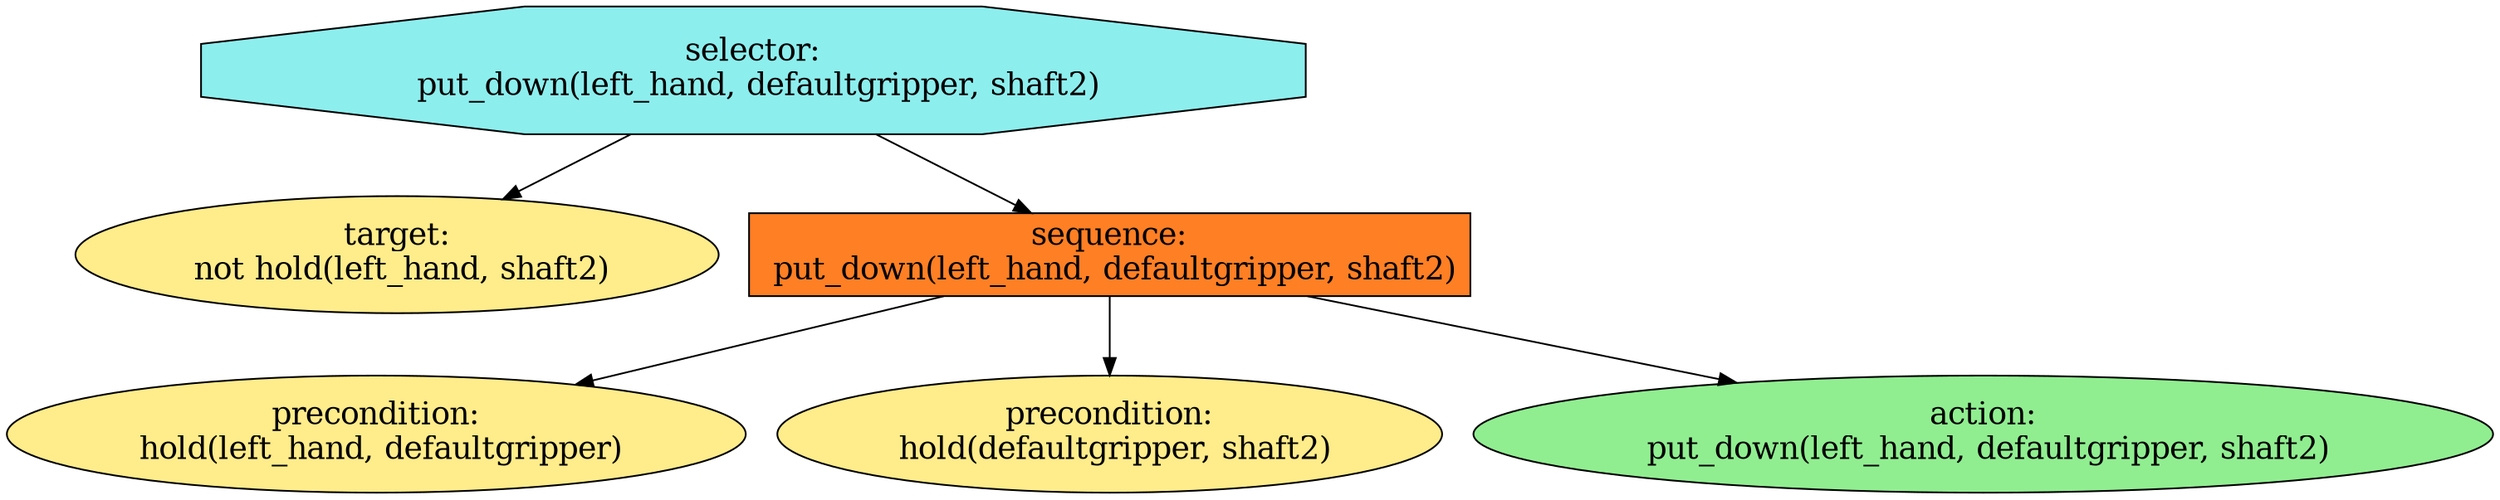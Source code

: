 digraph pastafarianism {
ordering=out;
graph [fontname="times-roman"];
node [fontname="times-roman"];
edge [fontname="times-roman"];
"selector:
 put_down(left_hand, defaultgripper, shaft2)" [fillcolor=darkslategray2, fontcolor=black, fontsize=18, label="selector:
 put_down(left_hand, defaultgripper, shaft2)", shape=octagon, style=filled];
"target:
 not hold(left_hand, shaft2)" [fillcolor=lightgoldenrod1, fontcolor=black, fontsize=18, label="target:
 not hold(left_hand, shaft2)", shape=ellipse, style=filled];
"selector:
 put_down(left_hand, defaultgripper, shaft2)" -> "target:
 not hold(left_hand, shaft2)";
"sequence:
 put_down(left_hand, defaultgripper, shaft2)" [fillcolor=chocolate1, fontcolor=black, fontsize=18, label="sequence:
 put_down(left_hand, defaultgripper, shaft2)", shape=box, style=filled];
"selector:
 put_down(left_hand, defaultgripper, shaft2)" -> "sequence:
 put_down(left_hand, defaultgripper, shaft2)";
"precondition:
 hold(left_hand, defaultgripper)" [fillcolor=lightgoldenrod1, fontcolor=black, fontsize=18, label="precondition:
 hold(left_hand, defaultgripper)", shape=ellipse, style=filled];
"sequence:
 put_down(left_hand, defaultgripper, shaft2)" -> "precondition:
 hold(left_hand, defaultgripper)";
"precondition:
 hold(defaultgripper, shaft2)" [fillcolor=lightgoldenrod1, fontcolor=black, fontsize=18, label="precondition:
 hold(defaultgripper, shaft2)", shape=ellipse, style=filled];
"sequence:
 put_down(left_hand, defaultgripper, shaft2)" -> "precondition:
 hold(defaultgripper, shaft2)";
"action:
 put_down(left_hand, defaultgripper, shaft2)" [fillcolor=lightgreen, fontcolor=black, fontsize=18, label="action:
 put_down(left_hand, defaultgripper, shaft2)", shape=ellipse, style=filled];
"sequence:
 put_down(left_hand, defaultgripper, shaft2)" -> "action:
 put_down(left_hand, defaultgripper, shaft2)";
}
